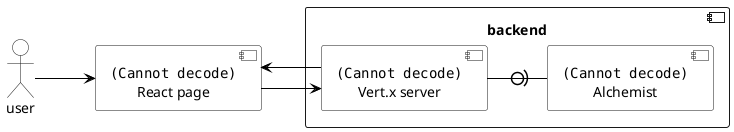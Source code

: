 @startuml "architecture-design-tech"

  skinparam {
    linetype ortho
    monochrome true
    ArrowColor black
    backgroundColor transparent
    classBackgroundColor transparent
    ' style strictuml
    actorBackgroundColor transparent
    componentBackgroundColor transparent

    defaultTextAlignment center
  }

  left to right direction

  actor :user: as user

  component [<img:react-logo-64.png>\nReact page] as react

  user --> react

  component [backend] {
    component [<img:vertx-logo-64.png>\nVert.x server] as vertx

    react --> vertx
    react <-- vertx

    component [<img:alchemist-logo-64.png>\nAlchemist] as alchemist

    vertx -0)- alchemist
  }

@enduml
